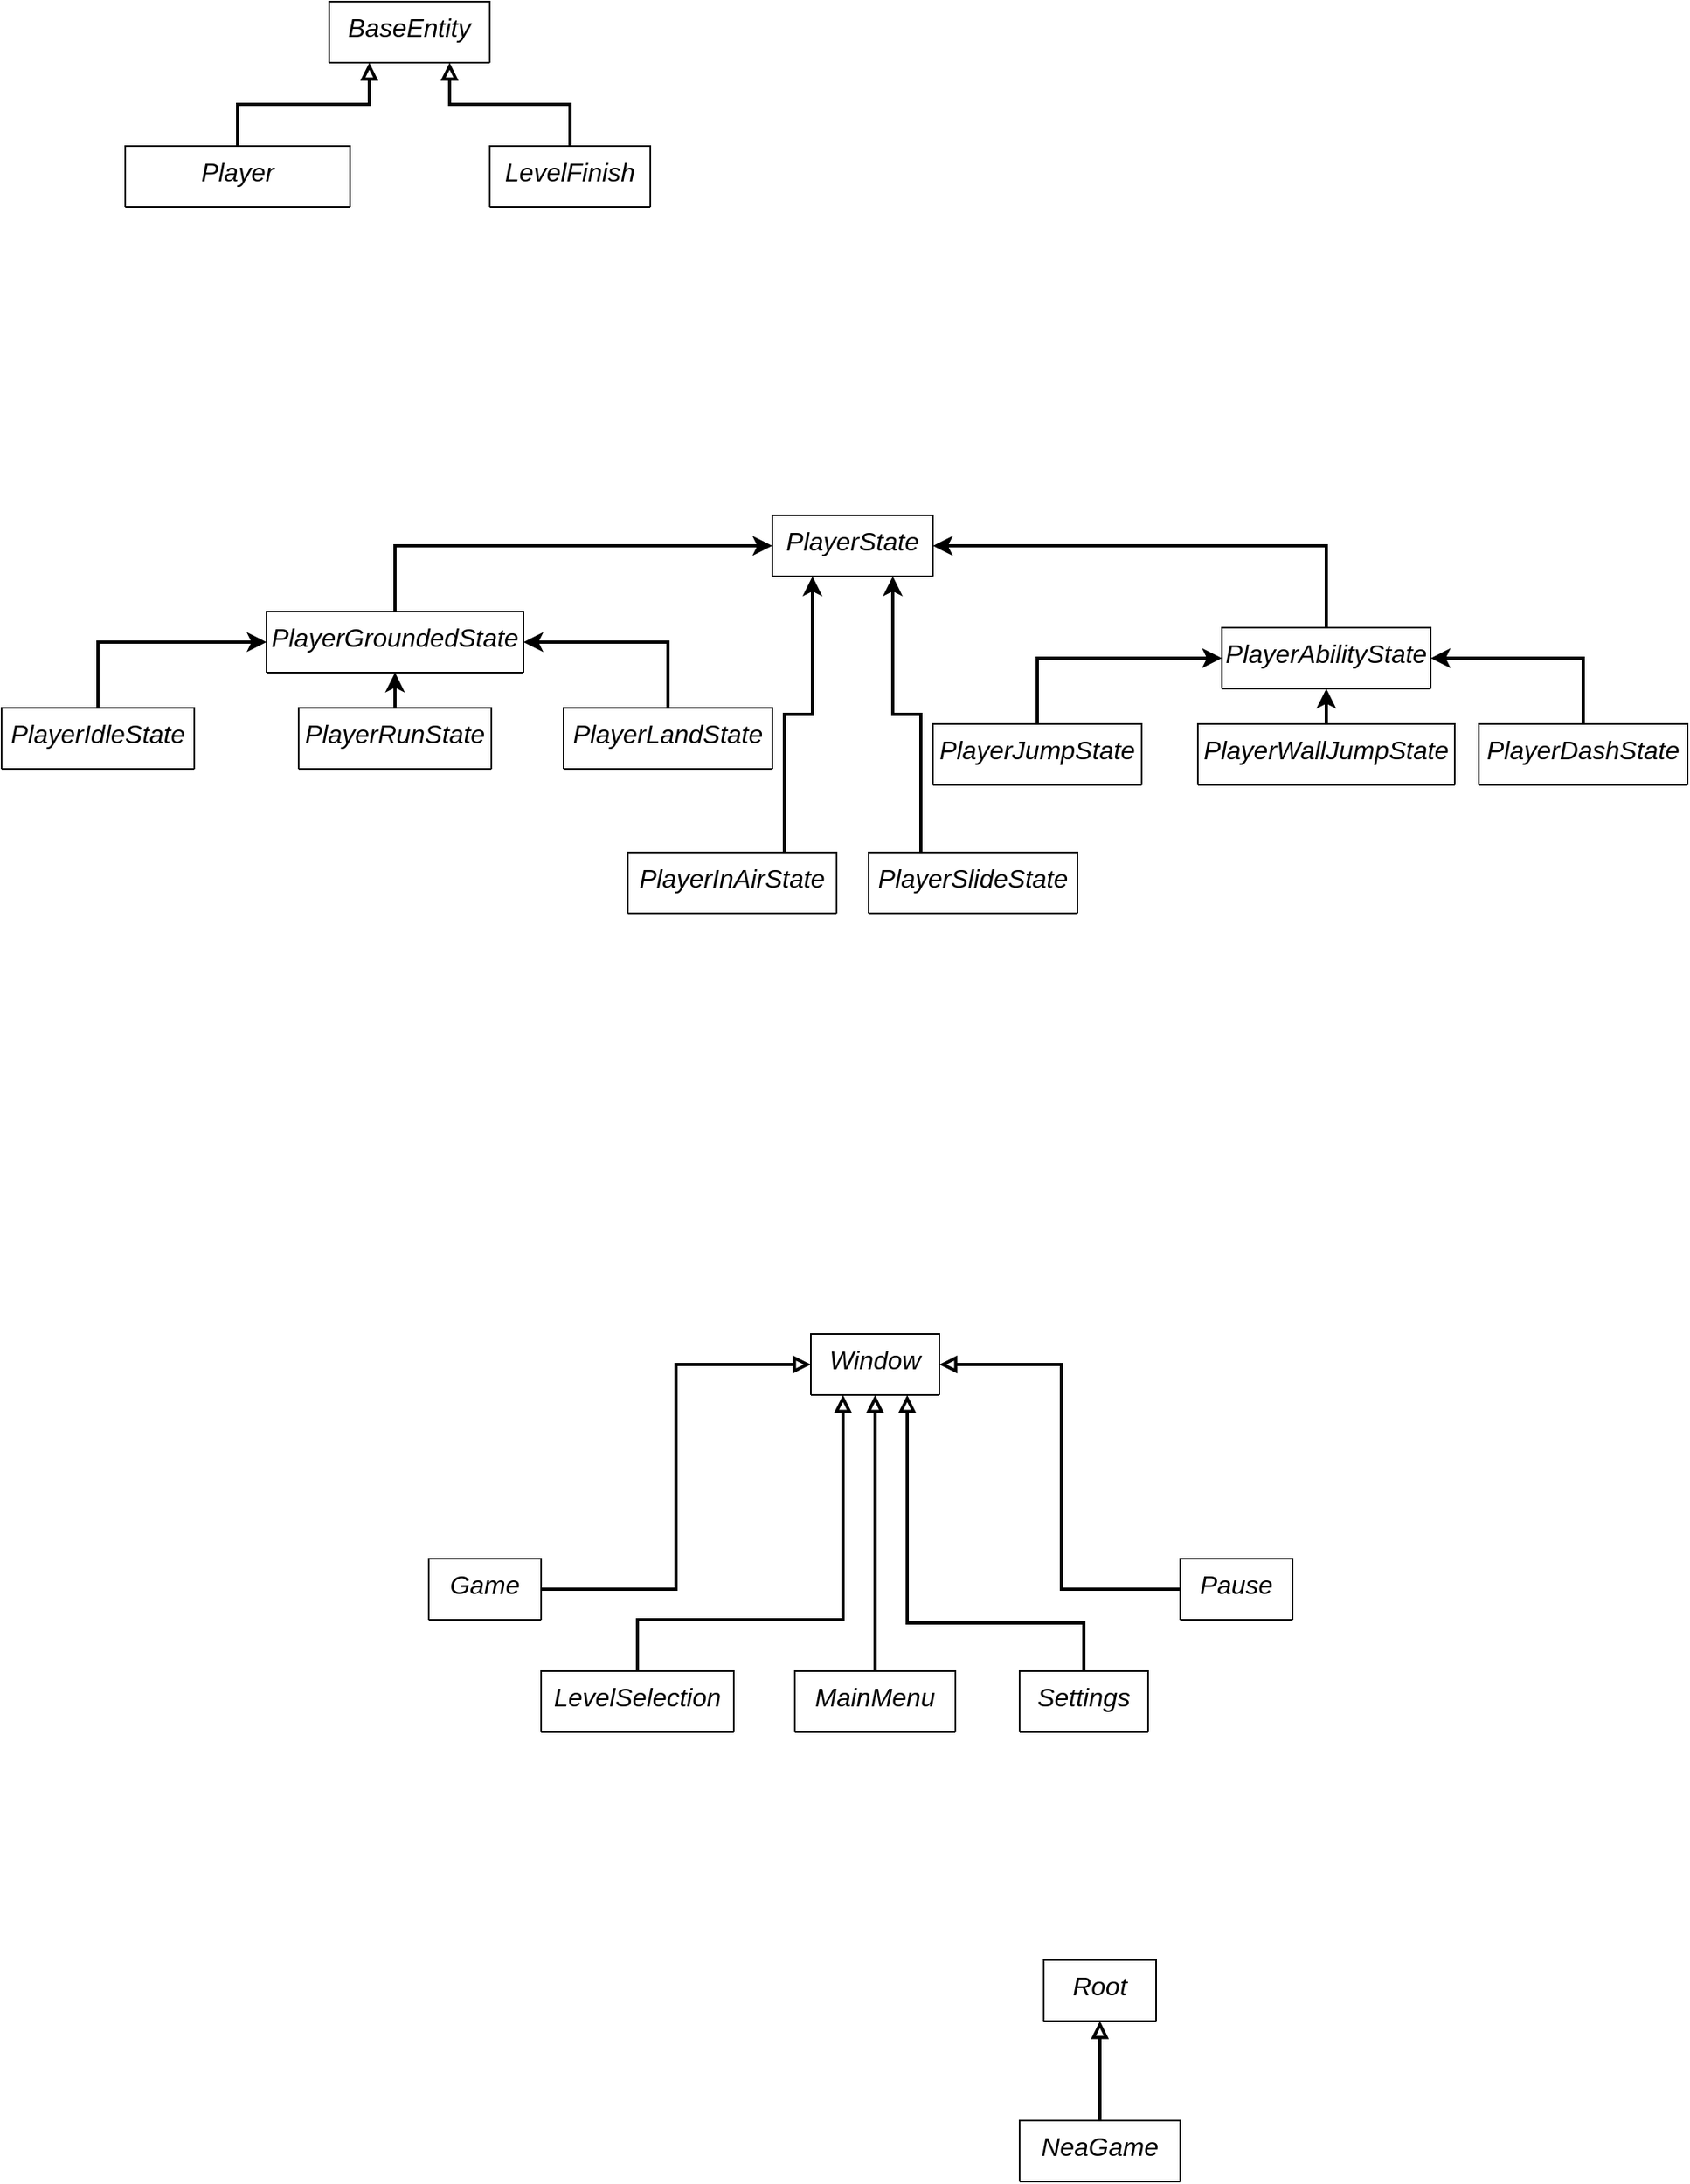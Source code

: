 <mxfile version="20.8.16" type="device"><diagram id="C5RBs43oDa-KdzZeNtuy" name="Page-1"><mxGraphModel dx="1730" dy="1102" grid="1" gridSize="10" guides="1" tooltips="1" connect="1" arrows="1" fold="1" page="1" pageScale="1" pageWidth="827" pageHeight="1169" math="0" shadow="0"><root><mxCell id="WIyWlLk6GJQsqaUBKTNV-0"/><mxCell id="WIyWlLk6GJQsqaUBKTNV-1" parent="WIyWlLk6GJQsqaUBKTNV-0"/><mxCell id="GciXFBrOlo4UrPJkvzIw-128" style="edgeStyle=orthogonalEdgeStyle;rounded=0;sketch=0;orthogonalLoop=1;jettySize=auto;html=1;exitX=0.75;exitY=1;exitDx=0;exitDy=0;strokeWidth=2;startArrow=block;startFill=0;endArrow=none;endFill=0;startSize=6;endSize=6;fontSize=16;" parent="WIyWlLk6GJQsqaUBKTNV-1" source="GciXFBrOlo4UrPJkvzIw-4" target="GciXFBrOlo4UrPJkvzIw-5" edge="1"><mxGeometry relative="1" as="geometry"/></mxCell><mxCell id="GciXFBrOlo4UrPJkvzIw-4" value="BaseEntity" style="swimlane;fontStyle=2;align=center;verticalAlign=top;childLayout=stackLayout;horizontal=1;startSize=38;horizontalStack=0;resizeParent=1;resizeLast=0;collapsible=1;marginBottom=0;rounded=0;shadow=0;strokeWidth=1;fontSize=16;" parent="WIyWlLk6GJQsqaUBKTNV-1" vertex="1" collapsed="1"><mxGeometry x="214" y="40" width="100" height="38" as="geometry"><mxRectangle x="220" y="120" width="160" height="30" as="alternateBounds"/></mxGeometry></mxCell><mxCell id="GciXFBrOlo4UrPJkvzIw-5" value="LevelFinish" style="swimlane;fontStyle=2;align=center;verticalAlign=top;childLayout=stackLayout;horizontal=1;startSize=38;horizontalStack=0;resizeParent=1;resizeLast=0;collapsible=1;marginBottom=0;rounded=0;shadow=0;strokeWidth=1;fontSize=16;" parent="WIyWlLk6GJQsqaUBKTNV-1" vertex="1" collapsed="1"><mxGeometry x="314" y="130" width="100" height="38" as="geometry"><mxRectangle x="220" y="120" width="160" height="30" as="alternateBounds"/></mxGeometry></mxCell><mxCell id="GciXFBrOlo4UrPJkvzIw-8" value="Game" style="swimlane;fontStyle=2;align=center;verticalAlign=top;childLayout=stackLayout;horizontal=1;startSize=38;horizontalStack=0;resizeParent=1;resizeLast=0;collapsible=1;marginBottom=0;rounded=0;shadow=0;strokeWidth=1;fontSize=16;" parent="WIyWlLk6GJQsqaUBKTNV-1" vertex="1" collapsed="1"><mxGeometry x="276" y="1010" width="70" height="38" as="geometry"><mxRectangle x="220" y="120" width="160" height="30" as="alternateBounds"/></mxGeometry></mxCell><mxCell id="GciXFBrOlo4UrPJkvzIw-10" value="Root" style="swimlane;fontStyle=2;align=center;verticalAlign=top;childLayout=stackLayout;horizontal=1;startSize=38;horizontalStack=0;resizeParent=1;resizeLast=0;collapsible=1;marginBottom=0;rounded=0;shadow=0;strokeWidth=1;fontSize=16;" parent="WIyWlLk6GJQsqaUBKTNV-1" vertex="1" collapsed="1"><mxGeometry x="659" y="1260" width="70" height="38" as="geometry"><mxRectangle x="220" y="120" width="160" height="30" as="alternateBounds"/></mxGeometry></mxCell><mxCell id="GciXFBrOlo4UrPJkvzIw-142" style="edgeStyle=orthogonalEdgeStyle;rounded=0;sketch=0;orthogonalLoop=1;jettySize=auto;html=1;exitX=0;exitY=0.5;exitDx=0;exitDy=0;entryX=1;entryY=0.5;entryDx=0;entryDy=0;strokeWidth=2;startArrow=block;startFill=0;endArrow=none;endFill=0;startSize=6;endSize=6;fontSize=16;" parent="WIyWlLk6GJQsqaUBKTNV-1" source="GciXFBrOlo4UrPJkvzIw-12" target="GciXFBrOlo4UrPJkvzIw-8" edge="1"><mxGeometry relative="1" as="geometry"/></mxCell><mxCell id="GciXFBrOlo4UrPJkvzIw-144" style="edgeStyle=orthogonalEdgeStyle;rounded=0;sketch=0;orthogonalLoop=1;jettySize=auto;html=1;exitX=0.25;exitY=1;exitDx=0;exitDy=0;entryX=0.5;entryY=0;entryDx=0;entryDy=0;strokeWidth=2;startArrow=block;startFill=0;endArrow=none;endFill=0;startSize=6;endSize=6;sourcePerimeterSpacing=-1;fontSize=16;" parent="WIyWlLk6GJQsqaUBKTNV-1" source="GciXFBrOlo4UrPJkvzIw-12" target="GciXFBrOlo4UrPJkvzIw-25" edge="1"><mxGeometry relative="1" as="geometry"><Array as="points"><mxPoint x="534" y="1048"/><mxPoint x="406" y="1048"/></Array></mxGeometry></mxCell><mxCell id="GciXFBrOlo4UrPJkvzIw-150" style="edgeStyle=orthogonalEdgeStyle;rounded=0;sketch=0;orthogonalLoop=1;jettySize=auto;html=1;exitX=0.75;exitY=1;exitDx=0;exitDy=0;entryX=0.5;entryY=0;entryDx=0;entryDy=0;strokeWidth=2;startArrow=block;startFill=0;endArrow=none;endFill=0;startSize=6;endSize=6;sourcePerimeterSpacing=-1;fontSize=16;" parent="WIyWlLk6GJQsqaUBKTNV-1" source="GciXFBrOlo4UrPJkvzIw-12" target="GciXFBrOlo4UrPJkvzIw-23" edge="1"><mxGeometry relative="1" as="geometry"><Array as="points"><mxPoint x="574" y="1050"/><mxPoint x="684" y="1050"/></Array></mxGeometry></mxCell><mxCell id="GciXFBrOlo4UrPJkvzIw-151" style="edgeStyle=orthogonalEdgeStyle;rounded=0;sketch=0;orthogonalLoop=1;jettySize=auto;html=1;exitX=1;exitY=0.5;exitDx=0;exitDy=0;entryX=0;entryY=0.5;entryDx=0;entryDy=0;strokeWidth=2;startArrow=block;startFill=0;endArrow=none;endFill=0;startSize=6;endSize=6;sourcePerimeterSpacing=-1;fontSize=16;" parent="WIyWlLk6GJQsqaUBKTNV-1" source="GciXFBrOlo4UrPJkvzIw-12" target="GciXFBrOlo4UrPJkvzIw-24" edge="1"><mxGeometry relative="1" as="geometry"><Array as="points"><mxPoint x="670" y="889"/><mxPoint x="670" y="1029"/></Array></mxGeometry></mxCell><mxCell id="fwOQrGakMDEYs2P1sZNv-44" style="edgeStyle=orthogonalEdgeStyle;rounded=0;orthogonalLoop=1;jettySize=auto;html=1;exitX=0.5;exitY=1;exitDx=0;exitDy=0;entryX=0.5;entryY=0;entryDx=0;entryDy=0;startArrow=block;startFill=0;endArrow=none;endFill=0;strokeWidth=2;" edge="1" parent="WIyWlLk6GJQsqaUBKTNV-1" source="GciXFBrOlo4UrPJkvzIw-12" target="GciXFBrOlo4UrPJkvzIw-22"><mxGeometry relative="1" as="geometry"/></mxCell><mxCell id="GciXFBrOlo4UrPJkvzIw-12" value="Window" style="swimlane;fontStyle=2;align=center;verticalAlign=top;childLayout=stackLayout;horizontal=1;startSize=38;horizontalStack=0;resizeParent=1;resizeLast=0;collapsible=1;marginBottom=0;rounded=0;shadow=0;strokeWidth=1;fontSize=16;" parent="WIyWlLk6GJQsqaUBKTNV-1" vertex="1" collapsed="1"><mxGeometry x="514" y="870" width="80" height="38" as="geometry"><mxRectangle x="220" y="120" width="160" height="30" as="alternateBounds"/></mxGeometry></mxCell><mxCell id="GciXFBrOlo4UrPJkvzIw-22" value="MainMenu" style="swimlane;fontStyle=2;align=center;verticalAlign=top;childLayout=stackLayout;horizontal=1;startSize=38;horizontalStack=0;resizeParent=1;resizeLast=0;collapsible=1;marginBottom=0;rounded=0;shadow=0;strokeWidth=1;fontSize=16;" parent="WIyWlLk6GJQsqaUBKTNV-1" vertex="1" collapsed="1"><mxGeometry x="504" y="1080" width="100" height="38" as="geometry"><mxRectangle x="220" y="120" width="160" height="30" as="alternateBounds"/></mxGeometry></mxCell><mxCell id="GciXFBrOlo4UrPJkvzIw-23" value="Settings" style="swimlane;fontStyle=2;align=center;verticalAlign=top;childLayout=stackLayout;horizontal=1;startSize=38;horizontalStack=0;resizeParent=1;resizeLast=0;collapsible=1;marginBottom=0;rounded=0;shadow=0;strokeWidth=1;fontSize=16;" parent="WIyWlLk6GJQsqaUBKTNV-1" vertex="1" collapsed="1"><mxGeometry x="644" y="1080" width="80" height="38" as="geometry"><mxRectangle x="220" y="120" width="160" height="30" as="alternateBounds"/></mxGeometry></mxCell><mxCell id="GciXFBrOlo4UrPJkvzIw-24" value="Pause&#10;" style="swimlane;fontStyle=2;align=center;verticalAlign=top;childLayout=stackLayout;horizontal=1;startSize=38;horizontalStack=0;resizeParent=1;resizeLast=0;collapsible=1;marginBottom=0;rounded=0;shadow=0;strokeWidth=1;fontSize=16;" parent="WIyWlLk6GJQsqaUBKTNV-1" vertex="1" collapsed="1"><mxGeometry x="744" y="1010" width="70" height="38" as="geometry"><mxRectangle x="220" y="120" width="160" height="30" as="alternateBounds"/></mxGeometry></mxCell><mxCell id="GciXFBrOlo4UrPJkvzIw-25" value="LevelSelection" style="swimlane;fontStyle=2;align=center;verticalAlign=top;childLayout=stackLayout;horizontal=1;startSize=38;horizontalStack=0;resizeParent=1;resizeLast=0;collapsible=1;marginBottom=0;rounded=0;shadow=0;strokeWidth=1;fontSize=16;" parent="WIyWlLk6GJQsqaUBKTNV-1" vertex="1" collapsed="1"><mxGeometry x="346" y="1080" width="120" height="38" as="geometry"><mxRectangle x="220" y="120" width="160" height="30" as="alternateBounds"/></mxGeometry></mxCell><mxCell id="GciXFBrOlo4UrPJkvzIw-43" style="edgeStyle=orthogonalEdgeStyle;rounded=0;orthogonalLoop=1;jettySize=auto;html=1;exitX=0.5;exitY=0;exitDx=0;exitDy=0;entryX=0.5;entryY=1;entryDx=0;entryDy=0;strokeWidth=2;fontSize=16;endArrow=block;endFill=0;" parent="WIyWlLk6GJQsqaUBKTNV-1" source="GciXFBrOlo4UrPJkvzIw-41" target="GciXFBrOlo4UrPJkvzIw-10" edge="1"><mxGeometry relative="1" as="geometry"/></mxCell><mxCell id="GciXFBrOlo4UrPJkvzIw-41" value="NeaGame" style="swimlane;fontStyle=2;align=center;verticalAlign=top;childLayout=stackLayout;horizontal=1;startSize=38;horizontalStack=0;resizeParent=1;resizeLast=0;collapsible=1;marginBottom=0;rounded=0;shadow=0;strokeWidth=1;fontSize=16;" parent="WIyWlLk6GJQsqaUBKTNV-1" vertex="1" collapsed="1"><mxGeometry x="644" y="1360" width="100" height="38" as="geometry"><mxRectangle x="220" y="120" width="160" height="30" as="alternateBounds"/></mxGeometry></mxCell><mxCell id="GciXFBrOlo4UrPJkvzIw-88" style="edgeStyle=orthogonalEdgeStyle;rounded=0;sketch=0;orthogonalLoop=1;jettySize=auto;html=1;exitX=0.5;exitY=0;exitDx=0;exitDy=0;entryX=0.25;entryY=1;entryDx=0;entryDy=0;strokeWidth=2;startArrow=none;startFill=0;endArrow=block;endFill=0;startSize=6;endSize=6;fontSize=16;" parent="WIyWlLk6GJQsqaUBKTNV-1" source="GciXFBrOlo4UrPJkvzIw-87" target="GciXFBrOlo4UrPJkvzIw-4" edge="1"><mxGeometry relative="1" as="geometry"/></mxCell><mxCell id="GciXFBrOlo4UrPJkvzIw-87" value="Player" style="swimlane;fontStyle=2;align=center;verticalAlign=top;childLayout=stackLayout;horizontal=1;startSize=38;horizontalStack=0;resizeParent=1;resizeLast=0;collapsible=1;marginBottom=0;rounded=0;shadow=0;strokeWidth=1;fontSize=16;" parent="WIyWlLk6GJQsqaUBKTNV-1" vertex="1" collapsed="1"><mxGeometry x="87" y="130" width="140" height="38" as="geometry"><mxRectangle x="220" y="120" width="160" height="30" as="alternateBounds"/></mxGeometry></mxCell><mxCell id="GciXFBrOlo4UrPJkvzIw-33" value="PlayerInAirState" style="swimlane;fontStyle=2;align=center;verticalAlign=top;childLayout=stackLayout;horizontal=1;startSize=38;horizontalStack=0;resizeParent=1;resizeLast=0;collapsible=1;marginBottom=0;rounded=0;shadow=0;strokeWidth=1;fontSize=16;" parent="WIyWlLk6GJQsqaUBKTNV-1" vertex="1" collapsed="1"><mxGeometry x="400" y="570" width="130" height="38" as="geometry"><mxRectangle x="220" y="120" width="160" height="30" as="alternateBounds"/></mxGeometry></mxCell><mxCell id="GciXFBrOlo4UrPJkvzIw-90" value="PlayerStateMachine" style="swimlane;fontStyle=2;align=center;verticalAlign=top;childLayout=stackLayout;horizontal=1;startSize=38;horizontalStack=0;resizeParent=1;resizeLast=0;collapsible=1;marginBottom=0;rounded=0;shadow=0;strokeWidth=1;" parent="GciXFBrOlo4UrPJkvzIw-33" vertex="1" collapsed="1"><mxGeometry x="65" y="-290" width="150" height="38" as="geometry"><mxRectangle x="220" y="120" width="160" height="30" as="alternateBounds"/></mxGeometry></mxCell><mxCell id="GciXFBrOlo4UrPJkvzIw-34" value="PlayerSlideState" style="swimlane;fontStyle=2;align=center;verticalAlign=top;childLayout=stackLayout;horizontal=1;startSize=38;horizontalStack=0;resizeParent=1;resizeLast=0;collapsible=1;marginBottom=0;rounded=0;shadow=0;strokeWidth=1;fontSize=16;" parent="WIyWlLk6GJQsqaUBKTNV-1" vertex="1" collapsed="1"><mxGeometry x="550" y="570" width="130" height="38" as="geometry"><mxRectangle x="220" y="120" width="160" height="30" as="alternateBounds"/></mxGeometry></mxCell><mxCell id="GciXFBrOlo4UrPJkvzIw-37" value="PlayerState" style="swimlane;fontStyle=2;align=center;verticalAlign=top;childLayout=stackLayout;horizontal=1;startSize=38;horizontalStack=0;resizeParent=1;resizeLast=0;collapsible=1;marginBottom=0;rounded=0;shadow=0;strokeWidth=1;fontSize=16;" parent="WIyWlLk6GJQsqaUBKTNV-1" vertex="1" collapsed="1"><mxGeometry x="490" y="360" width="100" height="38" as="geometry"><mxRectangle x="220" y="120" width="160" height="30" as="alternateBounds"/></mxGeometry></mxCell><mxCell id="GciXFBrOlo4UrPJkvzIw-54" value="" style="group;fontSize=16;" parent="WIyWlLk6GJQsqaUBKTNV-1" vertex="1" connectable="0"><mxGeometry x="590" y="430" width="470" height="98" as="geometry"/></mxCell><mxCell id="GciXFBrOlo4UrPJkvzIw-27" value="PlayerDashState" style="swimlane;fontStyle=2;align=center;verticalAlign=top;childLayout=stackLayout;horizontal=1;startSize=38;horizontalStack=0;resizeParent=1;resizeLast=0;collapsible=1;marginBottom=0;rounded=0;shadow=0;strokeWidth=1;fontSize=16;" parent="GciXFBrOlo4UrPJkvzIw-54" vertex="1" collapsed="1"><mxGeometry x="340" y="60" width="130" height="38" as="geometry"><mxRectangle x="220" y="120" width="160" height="30" as="alternateBounds"/></mxGeometry></mxCell><mxCell id="GciXFBrOlo4UrPJkvzIw-28" value="PlayerJumpState" style="swimlane;fontStyle=2;align=center;verticalAlign=top;childLayout=stackLayout;horizontal=1;startSize=38;horizontalStack=0;resizeParent=1;resizeLast=0;collapsible=1;marginBottom=0;rounded=0;shadow=0;strokeWidth=1;fontSize=16;" parent="GciXFBrOlo4UrPJkvzIw-54" vertex="1" collapsed="1"><mxGeometry y="60" width="130" height="38" as="geometry"><mxRectangle x="220" y="120" width="160" height="30" as="alternateBounds"/></mxGeometry></mxCell><mxCell id="GciXFBrOlo4UrPJkvzIw-29" value="PlayerWallJumpState" style="swimlane;fontStyle=2;align=center;verticalAlign=top;childLayout=stackLayout;horizontal=1;startSize=38;horizontalStack=0;resizeParent=1;resizeLast=0;collapsible=1;marginBottom=0;rounded=0;shadow=0;strokeWidth=1;fontSize=16;" parent="GciXFBrOlo4UrPJkvzIw-54" vertex="1" collapsed="1"><mxGeometry x="165" y="60" width="160" height="38" as="geometry"><mxRectangle x="220" y="120" width="160" height="30" as="alternateBounds"/></mxGeometry></mxCell><mxCell id="GciXFBrOlo4UrPJkvzIw-36" value="PlayerAbilityState" style="swimlane;fontStyle=2;align=center;verticalAlign=top;childLayout=stackLayout;horizontal=1;startSize=38;horizontalStack=0;resizeParent=1;resizeLast=0;collapsible=1;marginBottom=0;rounded=0;shadow=0;strokeWidth=1;fontSize=16;" parent="GciXFBrOlo4UrPJkvzIw-54" vertex="1" collapsed="1"><mxGeometry x="180" width="130" height="38" as="geometry"><mxRectangle x="220" y="120" width="160" height="30" as="alternateBounds"/></mxGeometry></mxCell><mxCell id="GciXFBrOlo4UrPJkvzIw-51" style="edgeStyle=orthogonalEdgeStyle;rounded=0;orthogonalLoop=1;jettySize=auto;html=1;exitX=0.5;exitY=0;exitDx=0;exitDy=0;entryX=0;entryY=0.5;entryDx=0;entryDy=0;strokeWidth=2;fontSize=16;" parent="GciXFBrOlo4UrPJkvzIw-54" source="GciXFBrOlo4UrPJkvzIw-28" target="GciXFBrOlo4UrPJkvzIw-36" edge="1"><mxGeometry relative="1" as="geometry"/></mxCell><mxCell id="GciXFBrOlo4UrPJkvzIw-52" style="edgeStyle=orthogonalEdgeStyle;rounded=0;orthogonalLoop=1;jettySize=auto;html=1;exitX=0.5;exitY=0;exitDx=0;exitDy=0;entryX=0.5;entryY=1;entryDx=0;entryDy=0;strokeWidth=2;fontSize=16;" parent="GciXFBrOlo4UrPJkvzIw-54" source="GciXFBrOlo4UrPJkvzIw-29" target="GciXFBrOlo4UrPJkvzIw-36" edge="1"><mxGeometry relative="1" as="geometry"/></mxCell><mxCell id="GciXFBrOlo4UrPJkvzIw-53" style="edgeStyle=orthogonalEdgeStyle;rounded=0;orthogonalLoop=1;jettySize=auto;html=1;exitX=0.5;exitY=0;exitDx=0;exitDy=0;entryX=1;entryY=0.5;entryDx=0;entryDy=0;strokeWidth=2;fontSize=16;" parent="GciXFBrOlo4UrPJkvzIw-54" source="GciXFBrOlo4UrPJkvzIw-27" target="GciXFBrOlo4UrPJkvzIw-36" edge="1"><mxGeometry relative="1" as="geometry"/></mxCell><mxCell id="GciXFBrOlo4UrPJkvzIw-56" style="edgeStyle=orthogonalEdgeStyle;rounded=0;orthogonalLoop=1;jettySize=auto;html=1;exitX=0.75;exitY=0;exitDx=0;exitDy=0;entryX=0.25;entryY=1;entryDx=0;entryDy=0;strokeWidth=2;fontSize=16;" parent="WIyWlLk6GJQsqaUBKTNV-1" source="GciXFBrOlo4UrPJkvzIw-33" target="GciXFBrOlo4UrPJkvzIw-37" edge="1"><mxGeometry relative="1" as="geometry"/></mxCell><mxCell id="GciXFBrOlo4UrPJkvzIw-57" style="edgeStyle=orthogonalEdgeStyle;rounded=0;orthogonalLoop=1;jettySize=auto;html=1;exitX=0.25;exitY=0;exitDx=0;exitDy=0;entryX=0.75;entryY=1;entryDx=0;entryDy=0;strokeWidth=2;fontSize=16;" parent="WIyWlLk6GJQsqaUBKTNV-1" source="GciXFBrOlo4UrPJkvzIw-34" target="GciXFBrOlo4UrPJkvzIw-37" edge="1"><mxGeometry relative="1" as="geometry"/></mxCell><mxCell id="GciXFBrOlo4UrPJkvzIw-49" style="edgeStyle=orthogonalEdgeStyle;rounded=0;orthogonalLoop=1;jettySize=auto;html=1;exitX=0.5;exitY=0;exitDx=0;exitDy=0;entryX=0;entryY=0.5;entryDx=0;entryDy=0;strokeWidth=2;fontSize=16;" parent="WIyWlLk6GJQsqaUBKTNV-1" source="GciXFBrOlo4UrPJkvzIw-35" target="GciXFBrOlo4UrPJkvzIw-37" edge="1"><mxGeometry relative="1" as="geometry"/></mxCell><mxCell id="GciXFBrOlo4UrPJkvzIw-55" style="edgeStyle=orthogonalEdgeStyle;rounded=0;orthogonalLoop=1;jettySize=auto;html=1;exitX=0.5;exitY=0;exitDx=0;exitDy=0;entryX=1;entryY=0.5;entryDx=0;entryDy=0;strokeWidth=2;fontSize=16;" parent="WIyWlLk6GJQsqaUBKTNV-1" source="GciXFBrOlo4UrPJkvzIw-36" target="GciXFBrOlo4UrPJkvzIw-37" edge="1"><mxGeometry relative="1" as="geometry"/></mxCell><mxCell id="GciXFBrOlo4UrPJkvzIw-30" value="PlayerRunState" style="swimlane;fontStyle=2;align=center;verticalAlign=top;childLayout=stackLayout;horizontal=1;startSize=38;horizontalStack=0;resizeParent=1;resizeLast=0;collapsible=1;marginBottom=0;rounded=0;shadow=0;strokeWidth=1;fontSize=16;" parent="WIyWlLk6GJQsqaUBKTNV-1" vertex="1" collapsed="1"><mxGeometry x="195" y="480" width="120" height="38" as="geometry"><mxRectangle x="220" y="120" width="160" height="30" as="alternateBounds"/></mxGeometry></mxCell><mxCell id="GciXFBrOlo4UrPJkvzIw-31" value="PlayerIdleState" style="swimlane;fontStyle=2;align=center;verticalAlign=top;childLayout=stackLayout;horizontal=1;startSize=38;horizontalStack=0;resizeParent=1;resizeLast=0;collapsible=1;marginBottom=0;rounded=0;shadow=0;strokeWidth=1;fontSize=16;" parent="WIyWlLk6GJQsqaUBKTNV-1" vertex="1" collapsed="1"><mxGeometry x="10" y="480" width="120" height="38" as="geometry"><mxRectangle x="220" y="120" width="160" height="30" as="alternateBounds"/></mxGeometry></mxCell><mxCell id="GciXFBrOlo4UrPJkvzIw-32" value="PlayerLandState" style="swimlane;fontStyle=2;align=center;verticalAlign=top;childLayout=stackLayout;horizontal=1;startSize=38;horizontalStack=0;resizeParent=1;resizeLast=0;collapsible=1;marginBottom=0;rounded=0;shadow=0;strokeWidth=1;fontSize=16;" parent="WIyWlLk6GJQsqaUBKTNV-1" vertex="1" collapsed="1"><mxGeometry x="360" y="480" width="130" height="38" as="geometry"><mxRectangle x="220" y="120" width="160" height="30" as="alternateBounds"/></mxGeometry></mxCell><mxCell id="GciXFBrOlo4UrPJkvzIw-35" value="PlayerGroundedState" style="swimlane;fontStyle=2;align=center;verticalAlign=top;childLayout=stackLayout;horizontal=1;startSize=38;horizontalStack=0;resizeParent=1;resizeLast=0;collapsible=1;marginBottom=0;rounded=0;shadow=0;strokeWidth=1;fontSize=16;" parent="WIyWlLk6GJQsqaUBKTNV-1" vertex="1" collapsed="1"><mxGeometry x="175" y="420" width="160" height="38" as="geometry"><mxRectangle x="220" y="120" width="160" height="30" as="alternateBounds"/></mxGeometry></mxCell><mxCell id="GciXFBrOlo4UrPJkvzIw-46" style="edgeStyle=orthogonalEdgeStyle;rounded=0;orthogonalLoop=1;jettySize=auto;html=1;exitX=0.5;exitY=0;exitDx=0;exitDy=0;entryX=0.5;entryY=1;entryDx=0;entryDy=0;strokeWidth=2;fontSize=16;" parent="WIyWlLk6GJQsqaUBKTNV-1" source="GciXFBrOlo4UrPJkvzIw-30" target="GciXFBrOlo4UrPJkvzIw-35" edge="1"><mxGeometry relative="1" as="geometry"/></mxCell><mxCell id="GciXFBrOlo4UrPJkvzIw-45" style="edgeStyle=orthogonalEdgeStyle;rounded=0;orthogonalLoop=1;jettySize=auto;html=1;exitX=0.5;exitY=0;exitDx=0;exitDy=0;entryX=0;entryY=0.5;entryDx=0;entryDy=0;strokeWidth=2;fontSize=16;" parent="WIyWlLk6GJQsqaUBKTNV-1" source="GciXFBrOlo4UrPJkvzIw-31" target="GciXFBrOlo4UrPJkvzIw-35" edge="1"><mxGeometry relative="1" as="geometry"/></mxCell><mxCell id="GciXFBrOlo4UrPJkvzIw-47" style="edgeStyle=orthogonalEdgeStyle;rounded=0;orthogonalLoop=1;jettySize=auto;html=1;exitX=0.5;exitY=0;exitDx=0;exitDy=0;entryX=1;entryY=0.5;entryDx=0;entryDy=0;strokeWidth=2;fontSize=16;" parent="WIyWlLk6GJQsqaUBKTNV-1" source="GciXFBrOlo4UrPJkvzIw-32" target="GciXFBrOlo4UrPJkvzIw-35" edge="1"><mxGeometry relative="1" as="geometry"/></mxCell></root></mxGraphModel></diagram></mxfile>